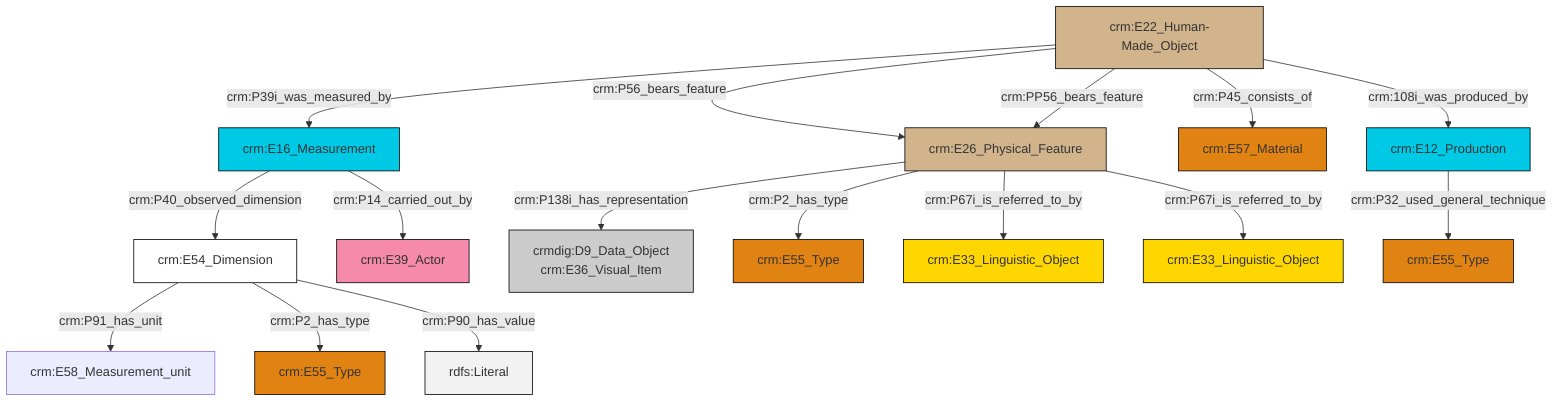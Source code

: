 graph TD
classDef Literal fill:#f2f2f2,stroke:#000000;
classDef CRM_Entity fill:#FFFFFF,stroke:#000000;
classDef Temporal_Entity fill:#00C9E6, stroke:#000000;
classDef Type fill:#E18312, stroke:#000000;
classDef Time-Span fill:#2C9C91, stroke:#000000;
classDef Appellation fill:#FFEB7F, stroke:#000000;
classDef Place fill:#008836, stroke:#000000;
classDef Persistent_Item fill:#B266B2, stroke:#000000;
classDef Conceptual_Object fill:#FFD700, stroke:#000000;
classDef Physical_Thing fill:#D2B48C, stroke:#000000;
classDef Actor fill:#f58aad, stroke:#000000;
classDef PC_Classes fill:#4ce600, stroke:#000000;
classDef Multi fill:#cccccc,stroke:#000000;

0["crm:E22_Human-Made_Object"]:::Physical_Thing -->|crm:P39i_was_measured_by| 1["crm:E16_Measurement"]:::Temporal_Entity
3["crm:E26_Physical_Feature"]:::Physical_Thing -->|crm:P138i_has_representation| 4["crmdig:D9_Data_Object<br>crm:E36_Visual_Item"]:::Multi
0["crm:E22_Human-Made_Object"]:::Physical_Thing -->|crm:P56_bears_feature| 3["crm:E26_Physical_Feature"]:::Physical_Thing
0["crm:E22_Human-Made_Object"]:::Physical_Thing -->|crm:PP56_bears_feature| 3["crm:E26_Physical_Feature"]:::Physical_Thing
5["crm:E54_Dimension"]:::CRM_Entity -->|crm:P91_has_unit| 6["crm:E58_Measurement_unit"]:::Default
9["crm:E12_Production"]:::Temporal_Entity -->|crm:P32_used_general_technique| 10["crm:E55_Type"]:::Type
0["crm:E22_Human-Made_Object"]:::Physical_Thing -->|crm:P45_consists_of| 11["crm:E57_Material"]:::Type
3["crm:E26_Physical_Feature"]:::Physical_Thing -->|crm:P2_has_type| 12["crm:E55_Type"]:::Type
5["crm:E54_Dimension"]:::CRM_Entity -->|crm:P2_has_type| 19["crm:E55_Type"]:::Type
1["crm:E16_Measurement"]:::Temporal_Entity -->|crm:P40_observed_dimension| 5["crm:E54_Dimension"]:::CRM_Entity
3["crm:E26_Physical_Feature"]:::Physical_Thing -->|crm:P67i_is_referred_to_by| 22["crm:E33_Linguistic_Object"]:::Conceptual_Object
5["crm:E54_Dimension"]:::CRM_Entity -->|crm:P90_has_value| 23[rdfs:Literal]:::Literal
3["crm:E26_Physical_Feature"]:::Physical_Thing -->|crm:P67i_is_referred_to_by| 15["crm:E33_Linguistic_Object"]:::Conceptual_Object
1["crm:E16_Measurement"]:::Temporal_Entity -->|crm:P14_carried_out_by| 7["crm:E39_Actor"]:::Actor
0["crm:E22_Human-Made_Object"]:::Physical_Thing -->|crm:108i_was_produced_by| 9["crm:E12_Production"]:::Temporal_Entity
